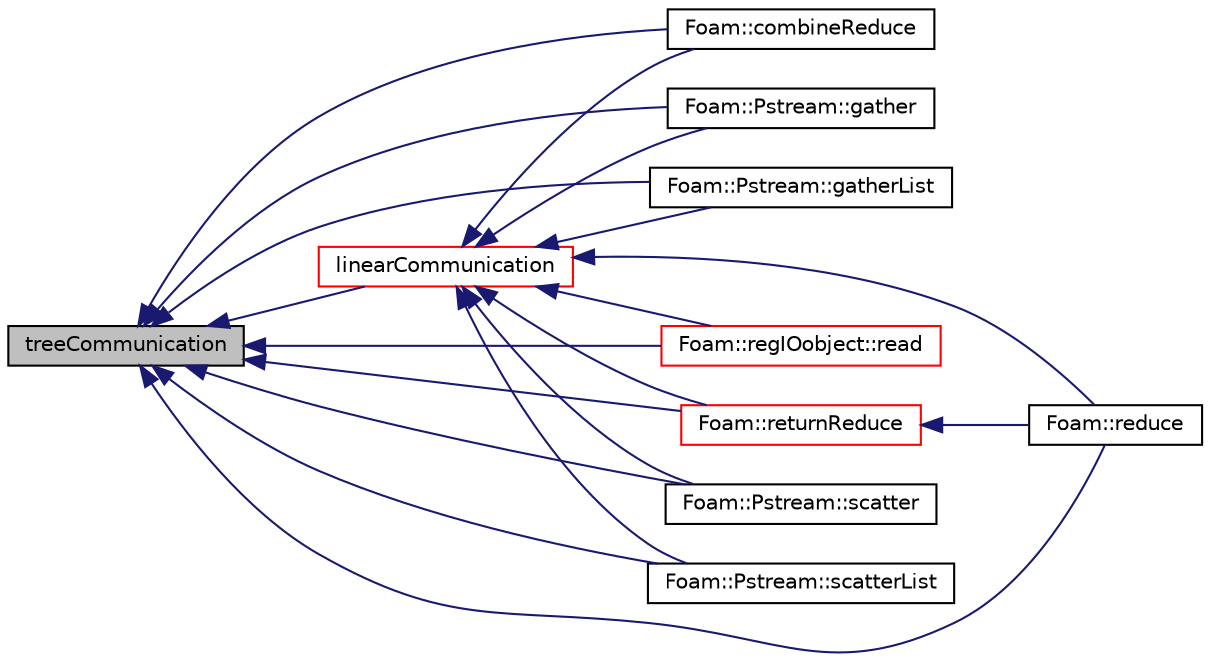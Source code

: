 digraph "treeCommunication"
{
  bgcolor="transparent";
  edge [fontname="Helvetica",fontsize="10",labelfontname="Helvetica",labelfontsize="10"];
  node [fontname="Helvetica",fontsize="10",shape=record];
  rankdir="LR";
  Node1 [label="treeCommunication",height=0.2,width=0.4,color="black", fillcolor="grey75", style="filled", fontcolor="black"];
  Node1 -> Node2 [dir="back",color="midnightblue",fontsize="10",style="solid",fontname="Helvetica"];
  Node2 [label="Foam::combineReduce",height=0.2,width=0.4,color="black",URL="$a10974.html#a8c343f8cea376ede9abfdfd4e517f050"];
  Node1 -> Node3 [dir="back",color="midnightblue",fontsize="10",style="solid",fontname="Helvetica"];
  Node3 [label="Foam::Pstream::gather",height=0.2,width=0.4,color="black",URL="$a02056.html#ac6bd6ba48aeaba13d01248b080a3fbc9",tooltip="Like above but switches between linear/tree communication. "];
  Node1 -> Node4 [dir="back",color="midnightblue",fontsize="10",style="solid",fontname="Helvetica"];
  Node4 [label="Foam::Pstream::gatherList",height=0.2,width=0.4,color="black",URL="$a02056.html#af27b07dfe4135fca416456ae1b323211",tooltip="Like above but switches between linear/tree communication. "];
  Node1 -> Node5 [dir="back",color="midnightblue",fontsize="10",style="solid",fontname="Helvetica"];
  Node5 [label="linearCommunication",height=0.2,width=0.4,color="red",URL="$a02862.html#af7ec282f2581c26d06e2375a17174591",tooltip="Communication schedule for linear all-to-master (proc 0) "];
  Node5 -> Node2 [dir="back",color="midnightblue",fontsize="10",style="solid",fontname="Helvetica"];
  Node5 -> Node3 [dir="back",color="midnightblue",fontsize="10",style="solid",fontname="Helvetica"];
  Node5 -> Node4 [dir="back",color="midnightblue",fontsize="10",style="solid",fontname="Helvetica"];
  Node5 -> Node6 [dir="back",color="midnightblue",fontsize="10",style="solid",fontname="Helvetica"];
  Node6 [label="Foam::regIOobject::read",height=0.2,width=0.4,color="red",URL="$a02193.html#af816873151ddb0126e98bb2f914d8ed5",tooltip="Read object. "];
  Node5 -> Node7 [dir="back",color="midnightblue",fontsize="10",style="solid",fontname="Helvetica"];
  Node7 [label="Foam::reduce",height=0.2,width=0.4,color="black",URL="$a10974.html#a0329de816bfa35edc16d259ac7eec321"];
  Node5 -> Node8 [dir="back",color="midnightblue",fontsize="10",style="solid",fontname="Helvetica"];
  Node8 [label="Foam::returnReduce",height=0.2,width=0.4,color="red",URL="$a10974.html#a8d528a67d2a9c6fe4fb94bc86872624b"];
  Node8 -> Node7 [dir="back",color="midnightblue",fontsize="10",style="solid",fontname="Helvetica"];
  Node5 -> Node9 [dir="back",color="midnightblue",fontsize="10",style="solid",fontname="Helvetica"];
  Node9 [label="Foam::Pstream::scatter",height=0.2,width=0.4,color="black",URL="$a02056.html#a63d91b461287f5aefacfa52d92123a9d",tooltip="Like above but switches between linear/tree communication. "];
  Node5 -> Node10 [dir="back",color="midnightblue",fontsize="10",style="solid",fontname="Helvetica"];
  Node10 [label="Foam::Pstream::scatterList",height=0.2,width=0.4,color="black",URL="$a02056.html#a0e6c5783ac810ecb22fc35dacfda489b",tooltip="Like above but switches between linear/tree communication. "];
  Node1 -> Node6 [dir="back",color="midnightblue",fontsize="10",style="solid",fontname="Helvetica"];
  Node1 -> Node7 [dir="back",color="midnightblue",fontsize="10",style="solid",fontname="Helvetica"];
  Node1 -> Node8 [dir="back",color="midnightblue",fontsize="10",style="solid",fontname="Helvetica"];
  Node1 -> Node9 [dir="back",color="midnightblue",fontsize="10",style="solid",fontname="Helvetica"];
  Node1 -> Node10 [dir="back",color="midnightblue",fontsize="10",style="solid",fontname="Helvetica"];
}
